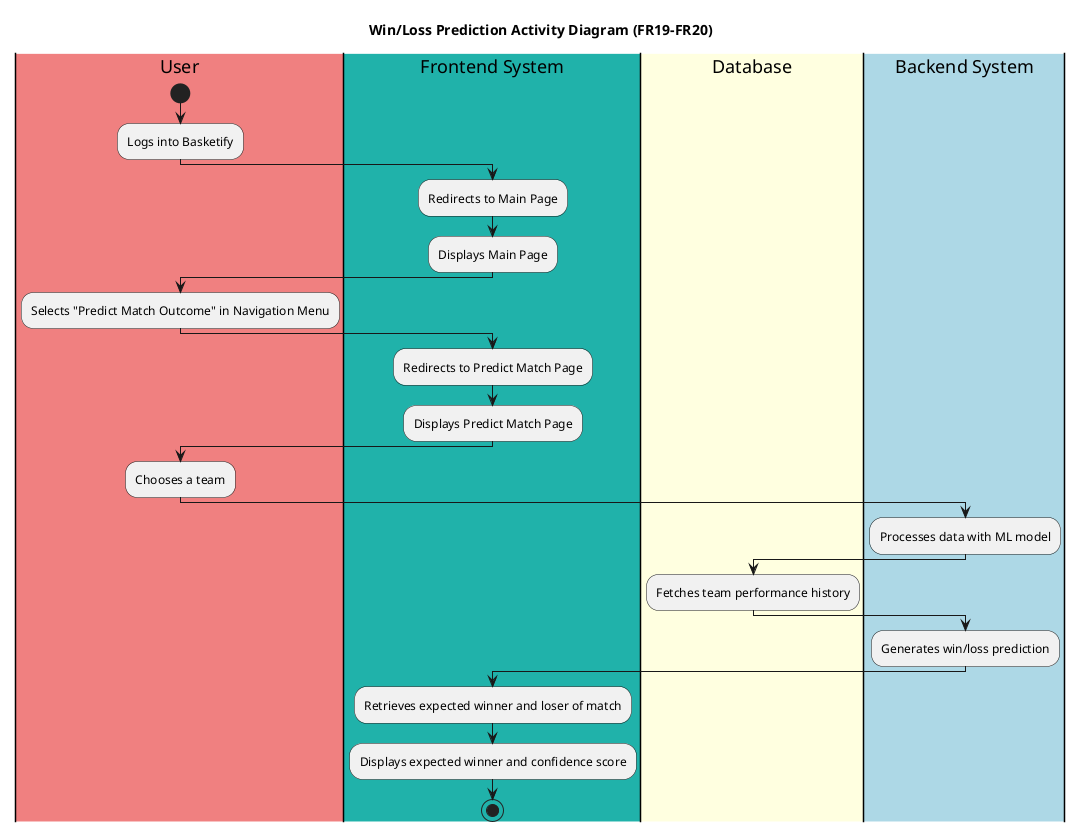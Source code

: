 @startuml WinLossPrediction
title Win/Loss Prediction Activity Diagram (FR19-FR20)
|#LightCoral|User|
|#LightSeaGreen|Frontend System|
|#LightYellow|Database|
|#LightBlue|Backend System|

|User|
start
:Logs into Basketify;
|Frontend System|
:Redirects to Main Page;
:Displays Main Page;
|User|
:Selects "Predict Match Outcome" in Navigation Menu;
|Frontend System|
:Redirects to Predict Match Page;
:Displays Predict Match Page;
|User|
:Chooses a team;

|Backend System|
:Processes data with ML model;
|Database|
:Fetches team performance history;

|Backend System|
:Generates win/loss prediction;
|Frontend System|
:Retrieves expected winner and loser of match;
:Displays expected winner and confidence score;
stop
@enduml